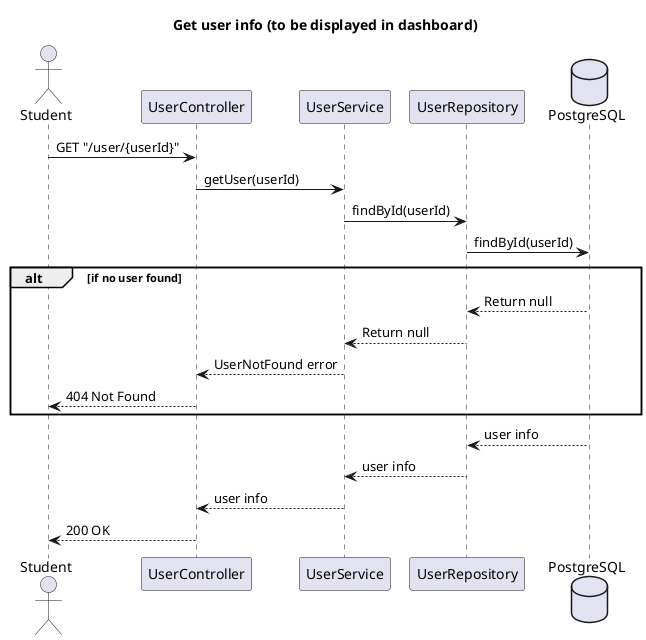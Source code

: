 @startuml
title Get user info (to be displayed in dashboard)
actor Student
participant UserController
participant UserService
participant UserRepository
database PostgreSQL

Student -> UserController: GET "/user/{userId}"
UserController -> UserService: getUser(userId)
UserService -> UserRepository: findById(userId)
UserRepository -> PostgreSQL: findById(userId)

alt if no user found
PostgreSQL --> UserRepository: Return null
UserRepository --> UserService: Return null
UserService --> UserController: UserNotFound error
UserController --> Student: 404 Not Found
end

PostgreSQL --> UserRepository: user info
UserRepository --> UserService: user info
UserService --> UserController: user info
UserController --> Student: 200 OK

@enduml
